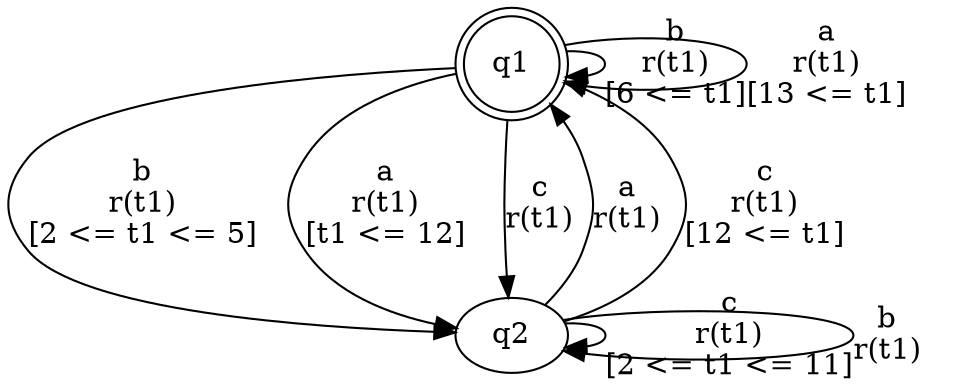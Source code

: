 digraph L {
	qq1[label=q1 shape=doublecircle]
	qq2[label=q2]
	qq1 -> qq1[label="b\nr(t1)\n[6 <= t1]"]
	qq1 -> qq2[label="b\nr(t1)\n[2 <= t1 <= 5]"]
	qq2 -> qq2[label="c\nr(t1)\n[2 <= t1 <= 11]"]
	qq2 -> qq1[label="a\nr(t1)\n"]
	qq2 -> qq1[label="c\nr(t1)\n[12 <= t1]"]
	qq2 -> qq2[label="b\nr(t1)\n"]
	qq1 -> qq2[label="a\nr(t1)\n[t1 <= 12]"]
	qq1 -> qq1[label="a\nr(t1)\n[13 <= t1]"]
	qq1 -> qq2[label="c\nr(t1)\n"]
}
